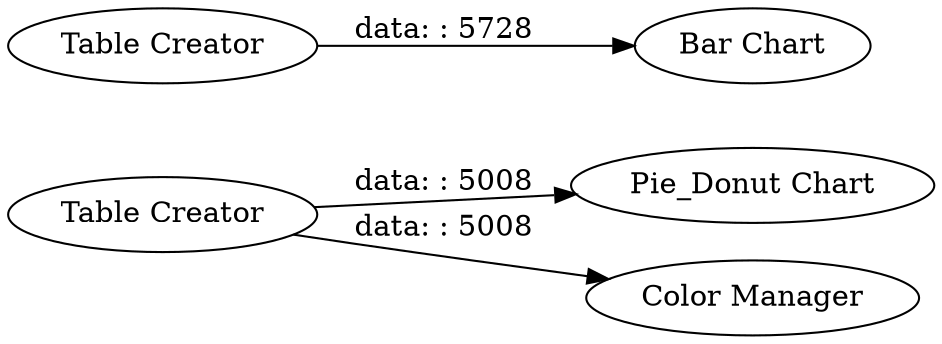 digraph {
	"-7889065853981557659_4" [label="Pie_Donut Chart"]
	"-7889065853981557659_1" [label="Table Creator"]
	"-7889065853981557659_3" [label="Table Creator"]
	"-7889065853981557659_5" [label="Color Manager"]
	"-7889065853981557659_2" [label="Bar Chart"]
	"-7889065853981557659_3" -> "-7889065853981557659_5" [label="data: : 5008"]
	"-7889065853981557659_3" -> "-7889065853981557659_4" [label="data: : 5008"]
	"-7889065853981557659_1" -> "-7889065853981557659_2" [label="data: : 5728"]
	rankdir=LR
}
